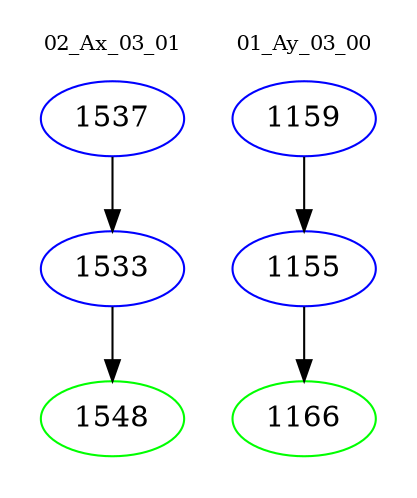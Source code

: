 digraph{
subgraph cluster_0 {
color = white
label = "02_Ax_03_01";
fontsize=10;
T0_1537 [label="1537", color="blue"]
T0_1537 -> T0_1533 [color="black"]
T0_1533 [label="1533", color="blue"]
T0_1533 -> T0_1548 [color="black"]
T0_1548 [label="1548", color="green"]
}
subgraph cluster_1 {
color = white
label = "01_Ay_03_00";
fontsize=10;
T1_1159 [label="1159", color="blue"]
T1_1159 -> T1_1155 [color="black"]
T1_1155 [label="1155", color="blue"]
T1_1155 -> T1_1166 [color="black"]
T1_1166 [label="1166", color="green"]
}
}
